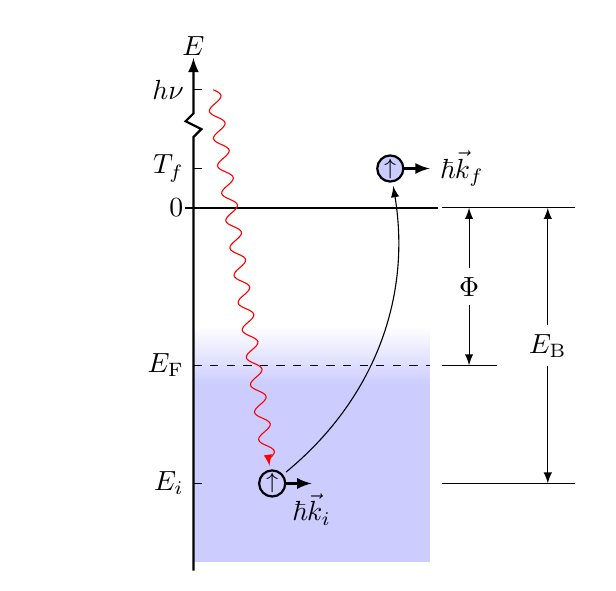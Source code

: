 \begingroup
\usetikzlibrary{snakes}
\tikzset{
  dim/.style = {
    help lines,
    latex-latex,
    shorten <= 0,
    shorten >= 0,
  },
  left dim/.style = {
    dim,
    -latex,
  },
  right dim/.style = {
    dim,
    -latex,
  },
  help lines/.append style = {
    thin,
    color=black,
    shorten <= 1ex,
    shorten >= 1ex,
  },
  photon/.style={
    snake=coil,line after snake=2ex,shorten >=1.5ex,segment aspect=0,color=red,-latex,
  },
  vector/.style={thick,-latex},
  electron/.style={fill=blue!20,draw,circle},
  axis/.style={thick,shorten <= -3,shorten >=-3},
}
\begin{tikzpicture}
\begin{scope}[xshift=-0.5in]
% -deepelectronE + -fermiE + ejectE
\def\photonE{1.5}
\def\ejectE{0.5}
\def\vacuumE{0.0}
\def\conductionE{-1.0}
\def\fermiE{-2.0}
\def\valenceE{-2.5}
\def\deepelectronE{-3.5}
\def\verydeepE{-4.5}
\def\photonx{0.25}
\def\deepelectronx{1.0}
\def\ejectelectronx{2.5}
\def\lineendx{3.0}
\def\stoponex{3.5}
\def\stoptwox{4.5}
\fill[blue!20]
  (0,\fermiE) rectangle (\lineendx,\verydeepE);
\shade[bottom color=blue!20,top color=white]
%\fill[blue!20,path fading=south]
  (0,\fermiE)+(0,-0.25) rectangle +(\lineendx,0.5);

% axis and energies
\draw[axis,-latex] (0,\verydeepE)
  -- (0,0.9) 
  -- (0.1,1.0)
  -- (-0.1,1.1)
  -- (0.0,1.2)
  -- (0.0,1.8) node[above] {$E$};
\draw[axis] (0,\vacuumE) node[left] {$0$} -- +(\lineendx,0);
%\draw (0,\conductionE) node[left] {$E_c$} -- +(\lineendx,0);
\draw[dashed] (0,\fermiE) node[left] {$E_{\mathrm{F}}$} -- +(\lineendx,0);
%\draw (0,\valenceE) node[left] {$E_v$} -- +(\lineendx,0);
\draw (0,\deepelectronE) node[left] {$E_i$} -- +(+3pt,0);
\draw (0,\ejectE) node[left] {$T_f$} -- +(+3pt,0);
\draw (0,\photonE) node[left] {$h\nu$} -- +(+3pt,0);

% electrons and photon
\draw[photon] (\photonx,\photonE) -- (\deepelectronx,\deepelectronE);
\draw[vector] (\deepelectronx,\deepelectronE) node[electron] {}
  -- +(0.5,0) node[below] {$\hbar\vec k_i$};
\node at (\deepelectronx,\deepelectronE) {\footnotesize{$\uparrow$}};
\draw[vector] (\ejectelectronx,\ejectE) node[electron] {}
  -- +(0.5,0) node[right] {$\hbar\vec k_f$};
\node at (\ejectelectronx,\ejectE) {\footnotesize{$\uparrow$}};
\draw[shorten <= 1.5ex,shorten >=1.5ex,-latex] (\deepelectronx,\deepelectronE)
  to[bend right=30] (\ejectelectronx,\ejectE);

% help lines
\draw[help lines] (\lineendx,\vacuumE) -- +(2.0,0);
\draw[help lines] (\lineendx,\deepelectronE) -- +(2.0,0);
\draw[help lines] (\lineendx,\fermiE) -- +(1.0,0);

\draw[dim] (\stoponex,\fermiE) -- (\stoponex,\vacuumE) node[fill=white,midway] {$\Phi$};
\draw[dim] (\stoptwox,\deepelectronE) -- (\stoptwox,\vacuumE) node[fill=white,midway] {$E_{\mathrm{B}}$};
\end{scope}
\end{tikzpicture}
\endgroup
